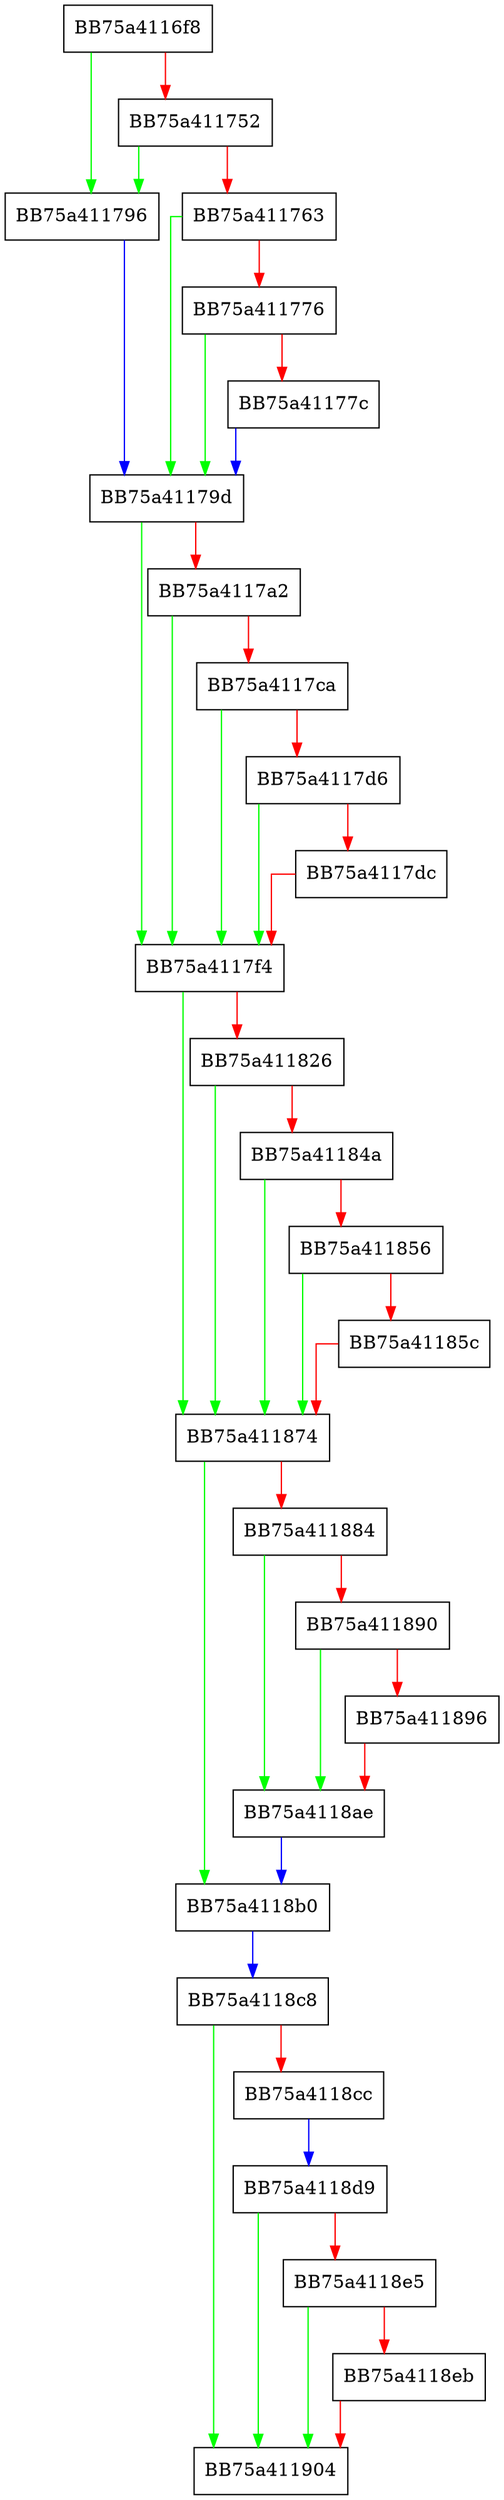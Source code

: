 digraph ProcessBmAmsi {
  node [shape="box"];
  graph [splines=ortho];
  BB75a4116f8 -> BB75a411796 [color="green"];
  BB75a4116f8 -> BB75a411752 [color="red"];
  BB75a411752 -> BB75a411796 [color="green"];
  BB75a411752 -> BB75a411763 [color="red"];
  BB75a411763 -> BB75a41179d [color="green"];
  BB75a411763 -> BB75a411776 [color="red"];
  BB75a411776 -> BB75a41179d [color="green"];
  BB75a411776 -> BB75a41177c [color="red"];
  BB75a41177c -> BB75a41179d [color="blue"];
  BB75a411796 -> BB75a41179d [color="blue"];
  BB75a41179d -> BB75a4117f4 [color="green"];
  BB75a41179d -> BB75a4117a2 [color="red"];
  BB75a4117a2 -> BB75a4117f4 [color="green"];
  BB75a4117a2 -> BB75a4117ca [color="red"];
  BB75a4117ca -> BB75a4117f4 [color="green"];
  BB75a4117ca -> BB75a4117d6 [color="red"];
  BB75a4117d6 -> BB75a4117f4 [color="green"];
  BB75a4117d6 -> BB75a4117dc [color="red"];
  BB75a4117dc -> BB75a4117f4 [color="red"];
  BB75a4117f4 -> BB75a411874 [color="green"];
  BB75a4117f4 -> BB75a411826 [color="red"];
  BB75a411826 -> BB75a411874 [color="green"];
  BB75a411826 -> BB75a41184a [color="red"];
  BB75a41184a -> BB75a411874 [color="green"];
  BB75a41184a -> BB75a411856 [color="red"];
  BB75a411856 -> BB75a411874 [color="green"];
  BB75a411856 -> BB75a41185c [color="red"];
  BB75a41185c -> BB75a411874 [color="red"];
  BB75a411874 -> BB75a4118b0 [color="green"];
  BB75a411874 -> BB75a411884 [color="red"];
  BB75a411884 -> BB75a4118ae [color="green"];
  BB75a411884 -> BB75a411890 [color="red"];
  BB75a411890 -> BB75a4118ae [color="green"];
  BB75a411890 -> BB75a411896 [color="red"];
  BB75a411896 -> BB75a4118ae [color="red"];
  BB75a4118ae -> BB75a4118b0 [color="blue"];
  BB75a4118b0 -> BB75a4118c8 [color="blue"];
  BB75a4118c8 -> BB75a411904 [color="green"];
  BB75a4118c8 -> BB75a4118cc [color="red"];
  BB75a4118cc -> BB75a4118d9 [color="blue"];
  BB75a4118d9 -> BB75a411904 [color="green"];
  BB75a4118d9 -> BB75a4118e5 [color="red"];
  BB75a4118e5 -> BB75a411904 [color="green"];
  BB75a4118e5 -> BB75a4118eb [color="red"];
  BB75a4118eb -> BB75a411904 [color="red"];
}